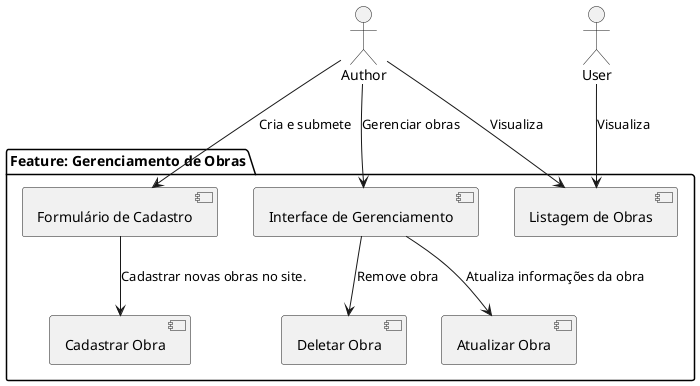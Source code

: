 @startuml

actor Author
actor User

package "Feature: Gerenciamento de Obras" {
  [Formulário de Cadastro] as Form
  [Interface de Gerenciamento] as Interface
  [Listagem de Obras] as Listagem

  Author --> Form : "Cria e submete"
  Form --> [Cadastrar Obra]: "Cadastrar novas obras no site."
  Author --> Interface : "Gerenciar obras"
  Interface --> [Atualizar Obra] : "Atualiza informações da obra"
  Interface --> [Deletar Obra] : "Remove obra"
  Author --> Listagem : "Visualiza"
  User --> Listagem : "Visualiza"
}

@enduml